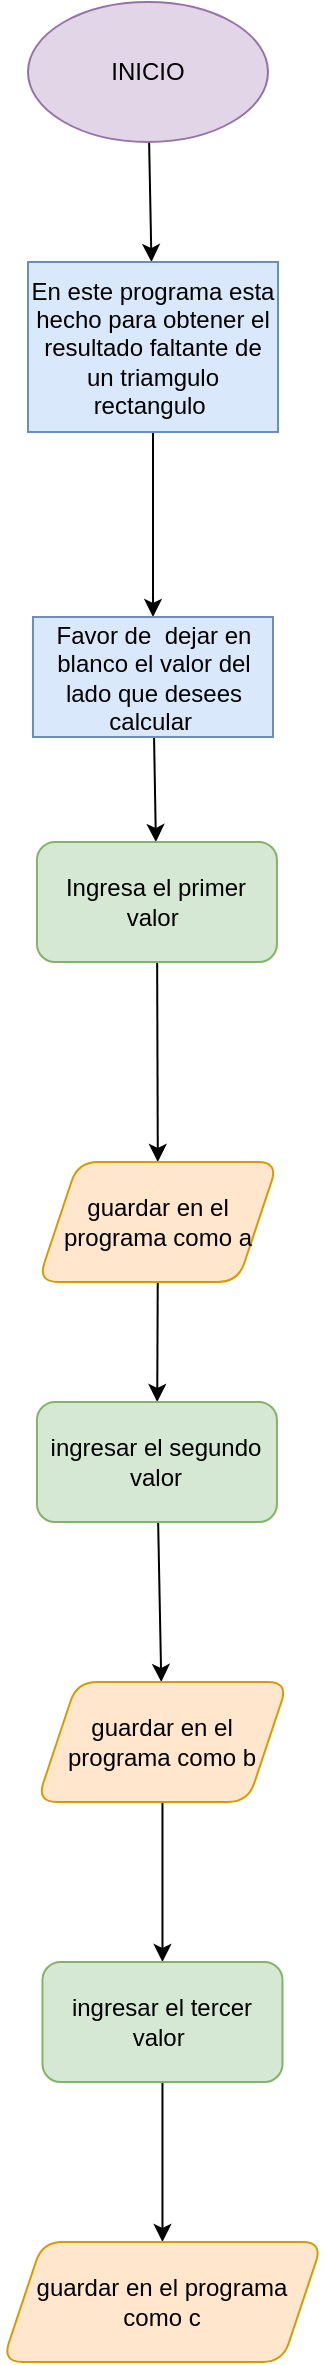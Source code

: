 <mxfile>
    <diagram id="HvkUjAszBS1_dTZ9JahF" name="Page-1">
        <mxGraphModel dx="625" dy="467" grid="1" gridSize="10" guides="1" tooltips="1" connect="1" arrows="1" fold="1" page="1" pageScale="1" pageWidth="850" pageHeight="1100" math="0" shadow="0">
            <root>
                <mxCell id="0"/>
                <mxCell id="1" parent="0"/>
                <mxCell id="4" value="" style="edgeStyle=none;html=1;" parent="1" source="2" target="3" edge="1">
                    <mxGeometry relative="1" as="geometry"/>
                </mxCell>
                <mxCell id="2" value="INICIO" style="ellipse;whiteSpace=wrap;html=1;fillColor=#e1d5e7;strokeColor=#9673a6;" parent="1" vertex="1">
                    <mxGeometry x="340" y="70" width="120" height="70" as="geometry"/>
                </mxCell>
                <mxCell id="6" value="" style="edgeStyle=none;html=1;" parent="1" source="3" target="5" edge="1">
                    <mxGeometry relative="1" as="geometry"/>
                </mxCell>
                <mxCell id="3" value="En este programa esta hecho para obtener el resultado faltante de un triamgulo rectangulo&amp;nbsp;" style="whiteSpace=wrap;html=1;fillColor=#dae8fc;strokeColor=#6c8ebf;" parent="1" vertex="1">
                    <mxGeometry x="340" y="200" width="125" height="85" as="geometry"/>
                </mxCell>
                <mxCell id="8" value="" style="edgeStyle=none;html=1;" parent="1" source="5" target="9" edge="1">
                    <mxGeometry relative="1" as="geometry">
                        <mxPoint x="404.474" y="520" as="targetPoint"/>
                    </mxGeometry>
                </mxCell>
                <mxCell id="5" value="Favor de&amp;nbsp; dejar en blanco el valor del lado que desees calcular&amp;nbsp;" style="whiteSpace=wrap;html=1;fillColor=#dae8fc;strokeColor=#6c8ebf;" parent="1" vertex="1">
                    <mxGeometry x="342.5" y="377.5" width="120" height="60" as="geometry"/>
                </mxCell>
                <mxCell id="11" value="" style="edgeStyle=none;html=1;" parent="1" source="9" target="10" edge="1">
                    <mxGeometry relative="1" as="geometry"/>
                </mxCell>
                <mxCell id="9" value="Ingresa el primer valor&amp;nbsp;" style="rounded=1;whiteSpace=wrap;html=1;fillColor=#d5e8d4;strokeColor=#82b366;" parent="1" vertex="1">
                    <mxGeometry x="344.474" y="490" width="120" height="60" as="geometry"/>
                </mxCell>
                <mxCell id="13" value="" style="edgeStyle=none;html=1;" parent="1" source="10" target="12" edge="1">
                    <mxGeometry relative="1" as="geometry"/>
                </mxCell>
                <mxCell id="10" value="guardar en el programa como a" style="shape=parallelogram;perimeter=parallelogramPerimeter;whiteSpace=wrap;html=1;fixedSize=1;rounded=1;fillColor=#ffe6cc;strokeColor=#d79b00;" parent="1" vertex="1">
                    <mxGeometry x="345.004" y="650" width="120" height="60" as="geometry"/>
                </mxCell>
                <mxCell id="15" value="" style="edgeStyle=none;html=1;" parent="1" source="12" target="14" edge="1">
                    <mxGeometry relative="1" as="geometry"/>
                </mxCell>
                <mxCell id="12" value="ingresar el segundo valor" style="rounded=1;whiteSpace=wrap;html=1;fillColor=#d5e8d4;strokeColor=#82b366;" parent="1" vertex="1">
                    <mxGeometry x="344.474" y="770" width="120" height="60" as="geometry"/>
                </mxCell>
                <mxCell id="17" value="" style="edgeStyle=none;html=1;" parent="1" source="14" target="16" edge="1">
                    <mxGeometry relative="1" as="geometry"/>
                </mxCell>
                <mxCell id="14" value="guardar en el programa como b" style="shape=parallelogram;perimeter=parallelogramPerimeter;whiteSpace=wrap;html=1;fixedSize=1;rounded=1;fillColor=#ffe6cc;strokeColor=#d79b00;" parent="1" vertex="1">
                    <mxGeometry x="344.47" y="910" width="125.53" height="60" as="geometry"/>
                </mxCell>
                <mxCell id="19" value="" style="edgeStyle=none;html=1;entryX=0.5;entryY=0;entryDx=0;entryDy=0;" parent="1" source="16" target="18" edge="1">
                    <mxGeometry relative="1" as="geometry"/>
                </mxCell>
                <mxCell id="16" value="ingresar el tercer valor&amp;nbsp;" style="whiteSpace=wrap;html=1;rounded=1;fillColor=#d5e8d4;strokeColor=#82b366;" parent="1" vertex="1">
                    <mxGeometry x="347.235" y="1050" width="120" height="60" as="geometry"/>
                </mxCell>
                <mxCell id="18" value="guardar en el programa como c" style="shape=parallelogram;perimeter=parallelogramPerimeter;whiteSpace=wrap;html=1;fixedSize=1;rounded=1;fillColor=#ffe6cc;strokeColor=#d79b00;" parent="1" vertex="1">
                    <mxGeometry x="327.24" y="1190" width="160" height="60" as="geometry"/>
                </mxCell>
            </root>
        </mxGraphModel>
    </diagram>
</mxfile>